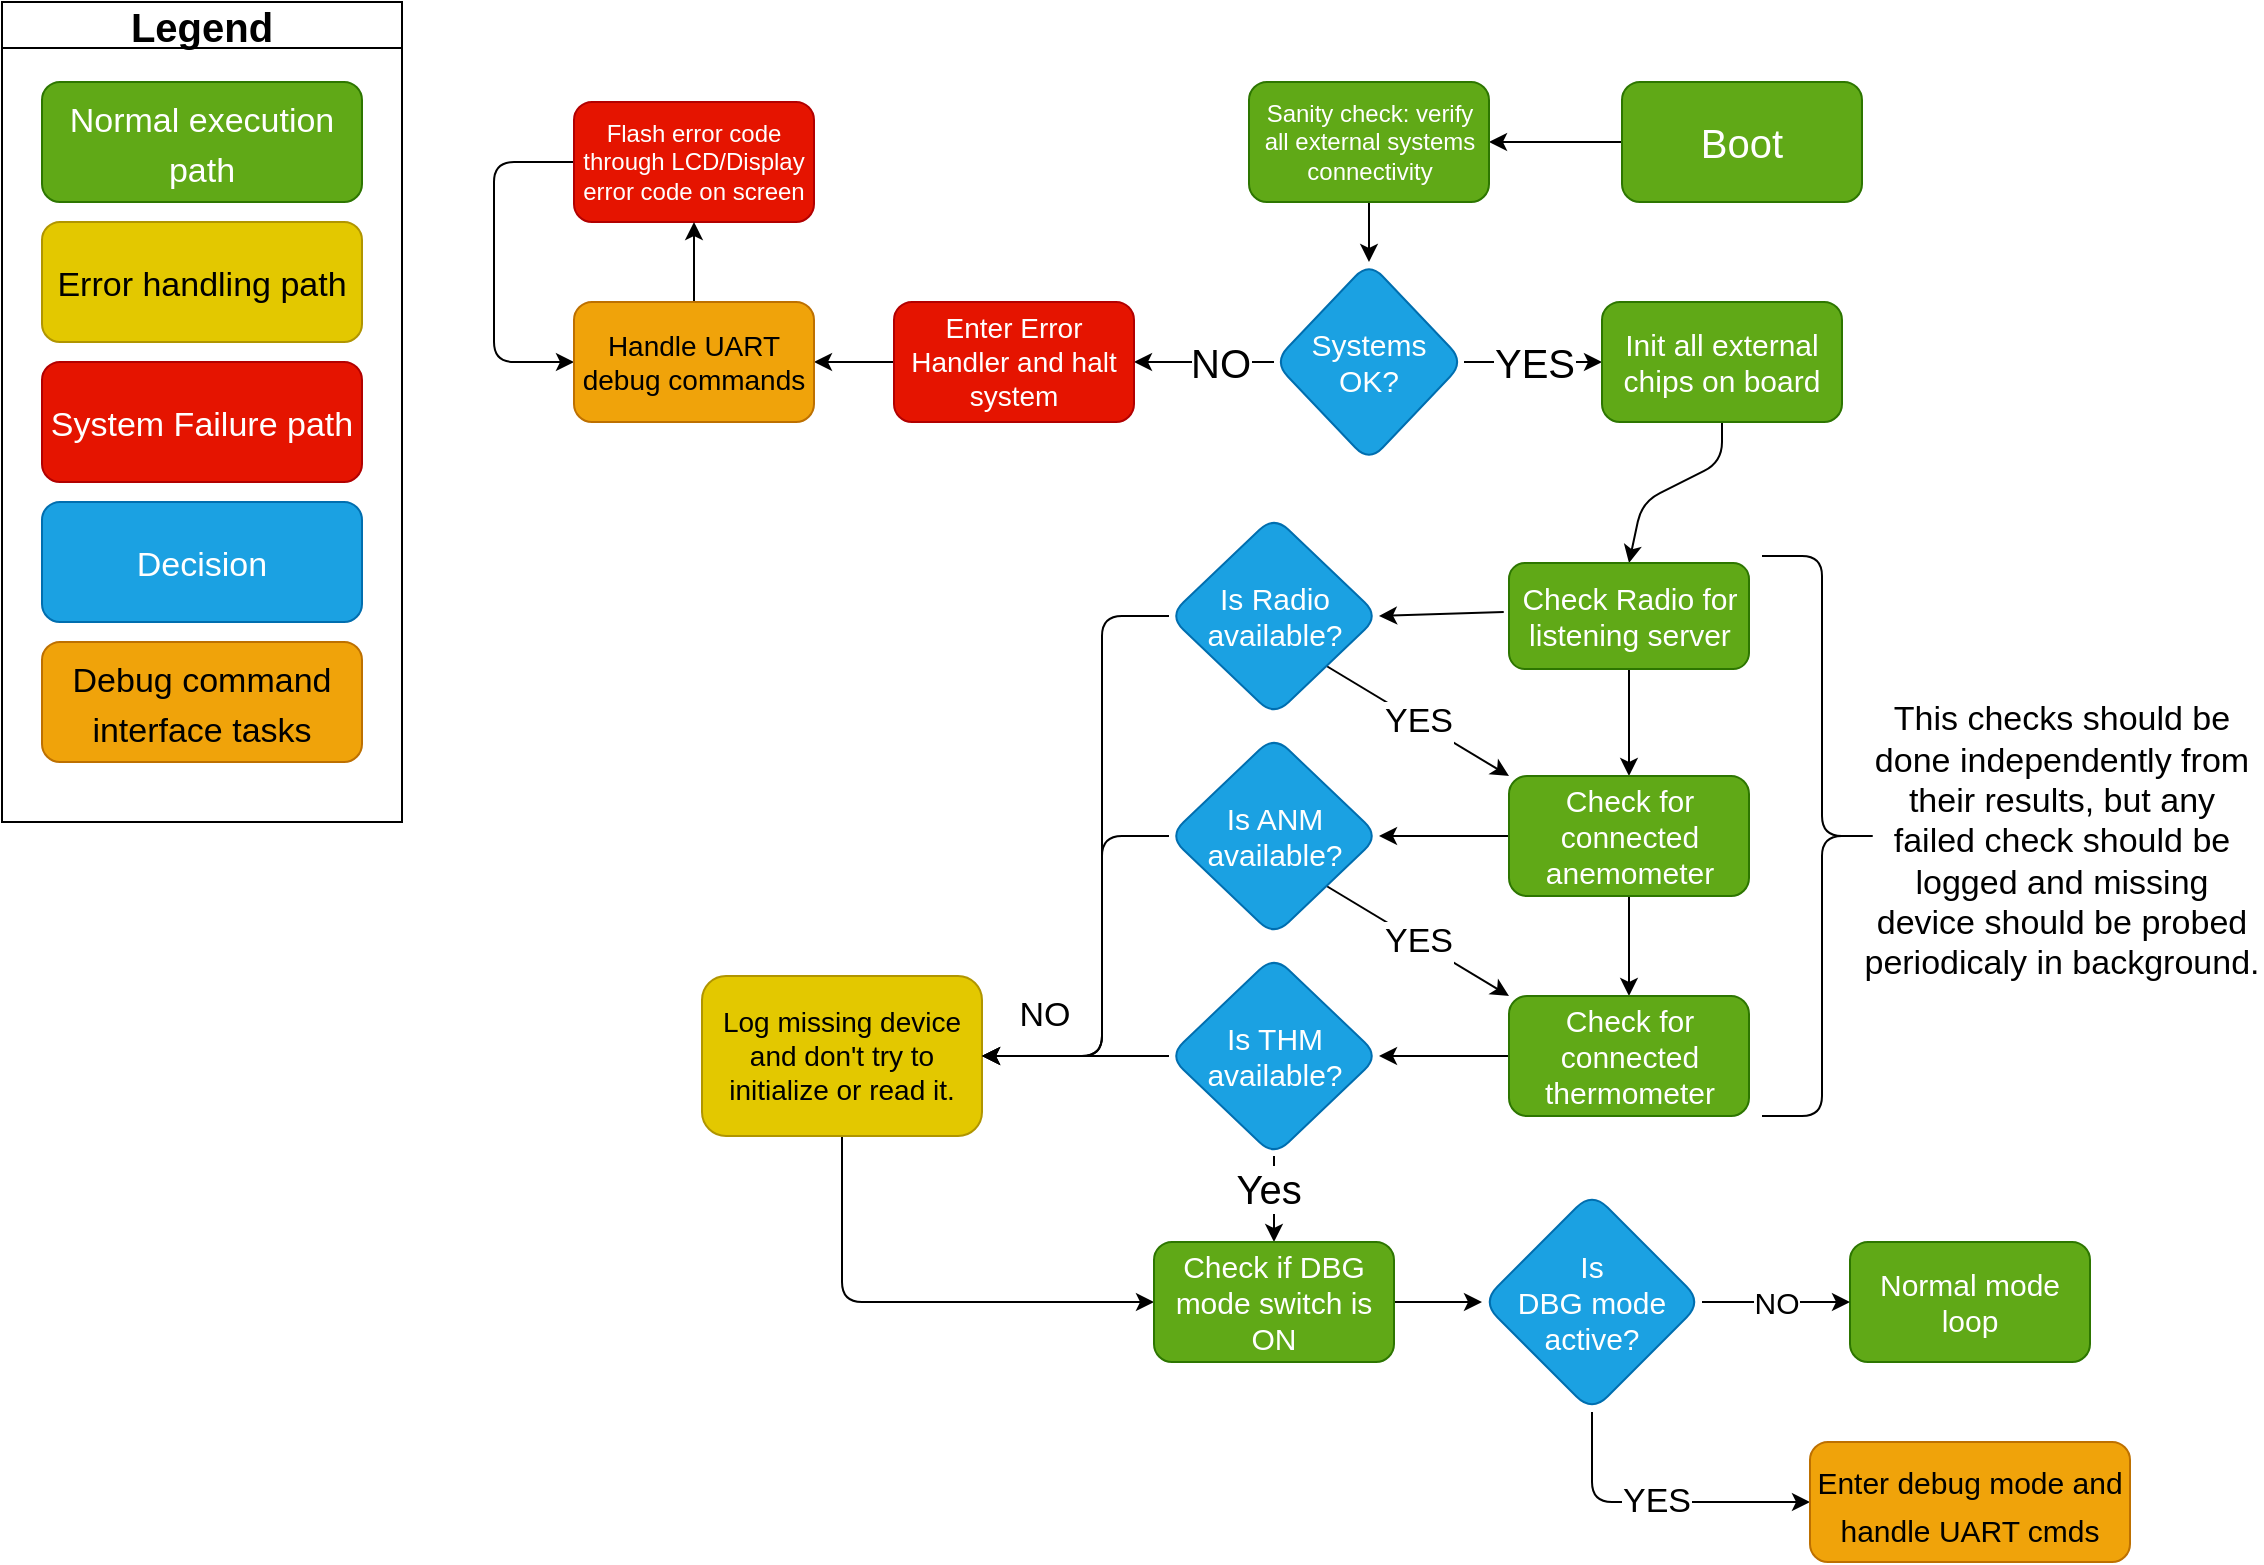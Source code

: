 <mxfile>
    <diagram id="vzCHUzRNWFV38FMub_HX" name="Page-1">
        <mxGraphModel dx="1068" dy="773" grid="1" gridSize="10" guides="1" tooltips="1" connect="1" arrows="1" fold="1" page="1" pageScale="1" pageWidth="1169" pageHeight="827" math="0" shadow="0">
            <root>
                <mxCell id="0"/>
                <mxCell id="1" parent="0"/>
                <mxCell id="4" value="YES" style="edgeStyle=none;html=1;fontSize=20;exitX=1;exitY=0.5;exitDx=0;exitDy=0;entryX=0;entryY=0.5;entryDx=0;entryDy=0;" parent="1" source="22" target="93" edge="1">
                    <mxGeometry relative="1" as="geometry">
                        <mxPoint x="713.5" y="250" as="sourcePoint"/>
                        <mxPoint x="860" y="213" as="targetPoint"/>
                    </mxGeometry>
                </mxCell>
                <mxCell id="14" style="edgeStyle=none;html=1;entryX=1;entryY=0.5;entryDx=0;entryDy=0;fontSize=15;" parent="1" source="2" target="19" edge="1">
                    <mxGeometry relative="1" as="geometry">
                        <mxPoint x="713.5" y="50" as="targetPoint"/>
                    </mxGeometry>
                </mxCell>
                <mxCell id="2" value="&lt;font style=&quot;font-size: 20px;&quot;&gt;Boot&lt;/font&gt;" style="rounded=1;whiteSpace=wrap;html=1;fillColor=#60a917;fontColor=#ffffff;strokeColor=#2D7600;" parent="1" vertex="1">
                    <mxGeometry x="840" y="60" width="120" height="60" as="geometry"/>
                </mxCell>
                <mxCell id="8" value="" style="edgeStyle=none;html=1;fontSize=20;exitX=-0.022;exitY=0.463;exitDx=0;exitDy=0;exitPerimeter=0;entryX=1;entryY=0.5;entryDx=0;entryDy=0;" parent="1" source="96" target="20" edge="1">
                    <mxGeometry relative="1" as="geometry">
                        <mxPoint x="783.5" y="323.5" as="sourcePoint"/>
                        <mxPoint x="750" y="300" as="targetPoint"/>
                    </mxGeometry>
                </mxCell>
                <mxCell id="9" style="edgeStyle=none;html=1;entryX=0.5;entryY=0;entryDx=0;entryDy=0;fontSize=20;exitX=0.5;exitY=1;exitDx=0;exitDy=0;" parent="1" source="64" target="83" edge="1">
                    <mxGeometry relative="1" as="geometry">
                        <mxPoint x="820" y="647" as="sourcePoint"/>
                        <mxPoint x="666" y="640" as="targetPoint"/>
                    </mxGeometry>
                </mxCell>
                <mxCell id="10" value="Yes" style="edgeLabel;html=1;align=center;verticalAlign=middle;resizable=0;points=[];fontSize=20;" parent="9" vertex="1" connectable="0">
                    <mxGeometry x="-0.286" y="-3" relative="1" as="geometry">
                        <mxPoint as="offset"/>
                    </mxGeometry>
                </mxCell>
                <mxCell id="45" style="edgeStyle=none;html=1;entryX=0;entryY=0.5;entryDx=0;entryDy=0;fontSize=14;" parent="1" source="11" target="83" edge="1">
                    <mxGeometry relative="1" as="geometry">
                        <mxPoint x="606" y="670" as="targetPoint"/>
                        <Array as="points">
                            <mxPoint x="450" y="670"/>
                        </Array>
                    </mxGeometry>
                </mxCell>
                <mxCell id="11" value="&lt;span style=&quot;font-size: 14px;&quot;&gt;Log missing device and don't try to initialize or read it.&lt;/span&gt;" style="whiteSpace=wrap;html=1;rounded=1;fillColor=#e3c800;fontColor=#000000;strokeColor=#B09500;" parent="1" vertex="1">
                    <mxGeometry x="380" y="507" width="140" height="80" as="geometry"/>
                </mxCell>
                <mxCell id="16" style="edgeStyle=none;html=1;entryX=0.5;entryY=0;entryDx=0;entryDy=0;fontSize=15;exitX=0.5;exitY=1;exitDx=0;exitDy=0;" parent="1" source="19" target="22" edge="1">
                    <mxGeometry relative="1" as="geometry">
                        <mxPoint x="713.5" y="110" as="sourcePoint"/>
                        <mxPoint x="713.5" y="150" as="targetPoint"/>
                    </mxGeometry>
                </mxCell>
                <mxCell id="17" value="NO" style="edgeStyle=none;html=1;fontSize=20;exitX=0;exitY=0.5;exitDx=0;exitDy=0;entryX=1;entryY=0.5;entryDx=0;entryDy=0;" parent="1" source="22" target="23" edge="1">
                    <mxGeometry x="-0.231" relative="1" as="geometry">
                        <mxPoint x="661" y="200" as="sourcePoint"/>
                        <mxPoint x="596" y="200" as="targetPoint"/>
                        <mxPoint as="offset"/>
                    </mxGeometry>
                </mxCell>
                <mxCell id="19" value="Sanity check: verify all external systems connectivity" style="whiteSpace=wrap;html=1;rounded=1;fillColor=#60a917;fontColor=#ffffff;strokeColor=#2D7600;" parent="1" vertex="1">
                    <mxGeometry x="653.5" y="60" width="120" height="60" as="geometry"/>
                </mxCell>
                <mxCell id="54" value="" style="edgeStyle=none;html=1;entryX=1;entryY=0.5;entryDx=0;entryDy=0;fontSize=14;" parent="1" source="20" target="11" edge="1">
                    <mxGeometry x="-0.723" y="-50" relative="1" as="geometry">
                        <mxPoint y="1" as="offset"/>
                        <Array as="points">
                            <mxPoint x="580" y="327"/>
                            <mxPoint x="580" y="547"/>
                        </Array>
                    </mxGeometry>
                </mxCell>
                <mxCell id="69" value="YES" style="edgeStyle=none;html=1;exitX=1;exitY=1;exitDx=0;exitDy=0;entryX=0;entryY=0;entryDx=0;entryDy=0;fontSize=17;" parent="1" source="20" target="59" edge="1">
                    <mxGeometry relative="1" as="geometry"/>
                </mxCell>
                <mxCell id="20" value="&lt;span style=&quot;font-size: 15px;&quot;&gt;Is Radio available?&lt;/span&gt;" style="rhombus;whiteSpace=wrap;html=1;rounded=1;fillColor=#1ba1e2;fontColor=#ffffff;strokeColor=#006EAF;" parent="1" vertex="1">
                    <mxGeometry x="613.5" y="277" width="105" height="100" as="geometry"/>
                </mxCell>
                <mxCell id="61" style="edgeStyle=none;html=1;entryX=0.5;entryY=0;entryDx=0;entryDy=0;exitX=0.5;exitY=1;exitDx=0;exitDy=0;" parent="1" source="96" target="59" edge="1">
                    <mxGeometry relative="1" as="geometry">
                        <mxPoint x="845.719" y="350" as="sourcePoint"/>
                    </mxGeometry>
                </mxCell>
                <mxCell id="22" value="&lt;font style=&quot;font-size: 15px;&quot;&gt;Systems&lt;br&gt;OK?&lt;/font&gt;" style="rhombus;whiteSpace=wrap;html=1;rounded=1;fillColor=#1ba1e2;fontColor=#ffffff;strokeColor=#006EAF;" parent="1" vertex="1">
                    <mxGeometry x="666" y="150" width="95" height="100" as="geometry"/>
                </mxCell>
                <mxCell id="29" style="edgeStyle=none;html=1;entryX=1;entryY=0.5;entryDx=0;entryDy=0;fontSize=20;" parent="1" source="23" target="33" edge="1">
                    <mxGeometry relative="1" as="geometry">
                        <mxPoint x="436" y="200" as="targetPoint"/>
                    </mxGeometry>
                </mxCell>
                <mxCell id="23" value="&lt;font style=&quot;font-size: 14px;&quot;&gt;Enter Error Handler and halt system&lt;/font&gt;" style="whiteSpace=wrap;html=1;rounded=1;fillColor=#e51400;fontColor=#ffffff;strokeColor=#B20000;" parent="1" vertex="1">
                    <mxGeometry x="476" y="170" width="120" height="60" as="geometry"/>
                </mxCell>
                <mxCell id="31" style="edgeStyle=none;html=1;fontSize=20;entryX=0;entryY=0.5;entryDx=0;entryDy=0;" parent="1" source="32" target="33" edge="1">
                    <mxGeometry relative="1" as="geometry">
                        <mxPoint x="356" y="20" as="targetPoint"/>
                        <Array as="points">
                            <mxPoint x="276" y="100"/>
                            <mxPoint x="276" y="200"/>
                        </Array>
                    </mxGeometry>
                </mxCell>
                <mxCell id="32" value="Flash error code through LCD/Display error code on screen" style="whiteSpace=wrap;html=1;rounded=1;fillColor=#e51400;fontColor=#ffffff;strokeColor=#B20000;" parent="1" vertex="1">
                    <mxGeometry x="316" y="70" width="120" height="60" as="geometry"/>
                </mxCell>
                <mxCell id="34" style="edgeStyle=none;html=1;entryX=0.5;entryY=1;entryDx=0;entryDy=0;fontSize=20;" parent="1" source="33" target="32" edge="1">
                    <mxGeometry relative="1" as="geometry"/>
                </mxCell>
                <mxCell id="33" value="&lt;font style=&quot;font-size: 14px;&quot;&gt;Handle UART debug commands&lt;/font&gt;" style="whiteSpace=wrap;html=1;rounded=1;fillColor=#f0a30a;fontColor=#000000;strokeColor=#BD7000;" parent="1" vertex="1">
                    <mxGeometry x="316" y="170" width="120" height="60" as="geometry"/>
                </mxCell>
                <mxCell id="36" value="Legend" style="swimlane;whiteSpace=wrap;html=1;fontSize=20;" parent="1" vertex="1">
                    <mxGeometry x="30" y="20" width="200" height="410" as="geometry"/>
                </mxCell>
                <mxCell id="35" value="&lt;font style=&quot;font-size: 17px;&quot;&gt;Normal execution path&lt;/font&gt;" style="rounded=1;whiteSpace=wrap;html=1;fontSize=20;fillColor=#60a917;fontColor=#ffffff;strokeColor=#2D7600;" parent="36" vertex="1">
                    <mxGeometry x="20" y="40" width="160" height="60" as="geometry"/>
                </mxCell>
                <mxCell id="37" value="&lt;font style=&quot;font-size: 17px;&quot;&gt;Error handling path&lt;/font&gt;" style="rounded=1;whiteSpace=wrap;html=1;fontSize=20;fillColor=#e3c800;fontColor=#000000;strokeColor=#B09500;" parent="36" vertex="1">
                    <mxGeometry x="20" y="110" width="160" height="60" as="geometry"/>
                </mxCell>
                <mxCell id="38" value="&lt;font style=&quot;font-size: 17px;&quot;&gt;System Failure path&lt;/font&gt;" style="rounded=1;whiteSpace=wrap;html=1;fontSize=20;fillColor=#e51400;fontColor=#ffffff;strokeColor=#B20000;" parent="36" vertex="1">
                    <mxGeometry x="20" y="180" width="160" height="60" as="geometry"/>
                </mxCell>
                <mxCell id="39" value="&lt;font style=&quot;font-size: 17px;&quot;&gt;Decision&lt;/font&gt;" style="rounded=1;whiteSpace=wrap;html=1;fontSize=20;fillColor=#1ba1e2;fontColor=#ffffff;strokeColor=#006EAF;" parent="36" vertex="1">
                    <mxGeometry x="20" y="250" width="160" height="60" as="geometry"/>
                </mxCell>
                <mxCell id="40" value="&lt;font style=&quot;font-size: 17px;&quot;&gt;Debug command interface tasks&lt;/font&gt;" style="rounded=1;whiteSpace=wrap;html=1;fontSize=20;fillColor=#f0a30a;fontColor=#000000;strokeColor=#BD7000;" parent="36" vertex="1">
                    <mxGeometry x="20" y="320" width="160" height="60" as="geometry"/>
                </mxCell>
                <mxCell id="47" value="&lt;font style=&quot;font-size: 15px;&quot;&gt;Normal mode loop&lt;/font&gt;" style="whiteSpace=wrap;html=1;rounded=1;fillColor=#60a917;fontColor=#ffffff;strokeColor=#2D7600;" parent="1" vertex="1">
                    <mxGeometry x="954" y="640" width="120" height="60" as="geometry"/>
                </mxCell>
                <mxCell id="62" style="edgeStyle=none;html=1;entryX=0.5;entryY=0;entryDx=0;entryDy=0;" parent="1" source="59" target="60" edge="1">
                    <mxGeometry relative="1" as="geometry"/>
                </mxCell>
                <mxCell id="65" style="edgeStyle=none;html=1;entryX=1;entryY=0.5;entryDx=0;entryDy=0;" parent="1" source="59" target="63" edge="1">
                    <mxGeometry relative="1" as="geometry"/>
                </mxCell>
                <mxCell id="59" value="&lt;font style=&quot;font-size: 15px;&quot;&gt;Check for connected anemometer&lt;/font&gt;" style="whiteSpace=wrap;html=1;rounded=1;fillColor=#60a917;fontColor=#ffffff;strokeColor=#2D7600;" parent="1" vertex="1">
                    <mxGeometry x="783.5" y="407" width="120" height="60" as="geometry"/>
                </mxCell>
                <mxCell id="66" style="edgeStyle=none;html=1;entryX=1;entryY=0.5;entryDx=0;entryDy=0;" parent="1" source="60" target="64" edge="1">
                    <mxGeometry relative="1" as="geometry"/>
                </mxCell>
                <mxCell id="60" value="&lt;font style=&quot;font-size: 15px;&quot;&gt;Check for connected thermometer&lt;/font&gt;" style="whiteSpace=wrap;html=1;rounded=1;fillColor=#60a917;fontColor=#ffffff;strokeColor=#2D7600;" parent="1" vertex="1">
                    <mxGeometry x="783.5" y="517" width="120" height="60" as="geometry"/>
                </mxCell>
                <mxCell id="68" value="&lt;font style=&quot;font-size: 17px;&quot;&gt;NO&lt;/font&gt;" style="edgeStyle=none;html=1;exitX=0;exitY=0.5;exitDx=0;exitDy=0;entryX=1;entryY=0.5;entryDx=0;entryDy=0;" parent="1" source="63" target="11" edge="1">
                    <mxGeometry x="0.705" y="-20" relative="1" as="geometry">
                        <mxPoint x="550" y="547" as="targetPoint"/>
                        <Array as="points">
                            <mxPoint x="580" y="437"/>
                            <mxPoint x="580" y="547"/>
                        </Array>
                        <mxPoint x="1" as="offset"/>
                    </mxGeometry>
                </mxCell>
                <mxCell id="70" value="YES" style="edgeStyle=none;html=1;exitX=1;exitY=1;exitDx=0;exitDy=0;entryX=0;entryY=0;entryDx=0;entryDy=0;fontSize=17;" parent="1" source="63" target="60" edge="1">
                    <mxGeometry relative="1" as="geometry"/>
                </mxCell>
                <mxCell id="63" value="&lt;span style=&quot;font-size: 15px;&quot;&gt;Is ANM available?&lt;/span&gt;" style="rhombus;whiteSpace=wrap;html=1;rounded=1;fillColor=#1ba1e2;fontColor=#ffffff;strokeColor=#006EAF;" parent="1" vertex="1">
                    <mxGeometry x="613.5" y="387" width="105" height="100" as="geometry"/>
                </mxCell>
                <mxCell id="67" style="edgeStyle=none;html=1;entryX=1;entryY=0.5;entryDx=0;entryDy=0;" parent="1" source="64" target="11" edge="1">
                    <mxGeometry relative="1" as="geometry">
                        <mxPoint x="550" y="547" as="targetPoint"/>
                    </mxGeometry>
                </mxCell>
                <mxCell id="64" value="&lt;span style=&quot;font-size: 15px;&quot;&gt;Is THM available?&lt;/span&gt;" style="rhombus;whiteSpace=wrap;html=1;rounded=1;fillColor=#1ba1e2;fontColor=#ffffff;strokeColor=#006EAF;" parent="1" vertex="1">
                    <mxGeometry x="613.5" y="497" width="105" height="100" as="geometry"/>
                </mxCell>
                <mxCell id="74" value="" style="shape=curlyBracket;whiteSpace=wrap;html=1;rounded=1;flipH=1;labelPosition=right;verticalLabelPosition=middle;align=left;verticalAlign=middle;fontSize=17;size=0.5;" parent="1" vertex="1">
                    <mxGeometry x="910" y="297" width="60" height="280" as="geometry"/>
                </mxCell>
                <mxCell id="76" value="This checks should be done independently from their results, but any failed check should be logged and missing device should be probed periodicaly in background." style="text;html=1;strokeColor=none;fillColor=none;align=center;verticalAlign=middle;whiteSpace=wrap;rounded=0;fontSize=17;" parent="1" vertex="1">
                    <mxGeometry x="960" y="369.5" width="200" height="140.5" as="geometry"/>
                </mxCell>
                <mxCell id="86" value="YES" style="edgeStyle=none;html=1;fontSize=17;entryX=0;entryY=0.5;entryDx=0;entryDy=0;" parent="1" source="81" target="89" edge="1">
                    <mxGeometry relative="1" as="geometry">
                        <mxPoint x="954" y="770" as="targetPoint"/>
                        <Array as="points">
                            <mxPoint x="825" y="770"/>
                        </Array>
                    </mxGeometry>
                </mxCell>
                <mxCell id="92" value="NO" style="edgeStyle=none;html=1;entryX=0;entryY=0.5;entryDx=0;entryDy=0;fontSize=15;" parent="1" source="81" target="47" edge="1">
                    <mxGeometry relative="1" as="geometry"/>
                </mxCell>
                <mxCell id="81" value="&lt;span style=&quot;font-size: 15px;&quot;&gt;Is &lt;br&gt;DBG mode active?&lt;/span&gt;" style="rhombus;whiteSpace=wrap;html=1;rounded=1;fillColor=#1ba1e2;fontColor=#ffffff;strokeColor=#006EAF;arcSize=22;" parent="1" vertex="1">
                    <mxGeometry x="770" y="615" width="110" height="110" as="geometry"/>
                </mxCell>
                <mxCell id="85" style="edgeStyle=none;html=1;entryX=0;entryY=0.5;entryDx=0;entryDy=0;fontSize=17;" parent="1" source="83" target="81" edge="1">
                    <mxGeometry relative="1" as="geometry"/>
                </mxCell>
                <mxCell id="83" value="&lt;font style=&quot;font-size: 15px;&quot;&gt;Check if DBG mode switch is ON&lt;/font&gt;" style="whiteSpace=wrap;html=1;rounded=1;fillColor=#60a917;fontColor=#ffffff;strokeColor=#2D7600;" parent="1" vertex="1">
                    <mxGeometry x="606" y="640" width="120" height="60" as="geometry"/>
                </mxCell>
                <mxCell id="89" value="&lt;font style=&quot;font-size: 15px;&quot;&gt;Enter debug mode and handle UART cmds&lt;/font&gt;" style="rounded=1;whiteSpace=wrap;html=1;fontSize=20;fillColor=#f0a30a;fontColor=#000000;strokeColor=#BD7000;" parent="1" vertex="1">
                    <mxGeometry x="934" y="740" width="160" height="60" as="geometry"/>
                </mxCell>
                <mxCell id="97" style="edgeStyle=none;html=1;entryX=0.5;entryY=0;entryDx=0;entryDy=0;fontSize=15;" parent="1" source="93" target="96" edge="1">
                    <mxGeometry relative="1" as="geometry">
                        <Array as="points">
                            <mxPoint x="890" y="250"/>
                            <mxPoint x="850" y="270"/>
                        </Array>
                    </mxGeometry>
                </mxCell>
                <mxCell id="93" value="&lt;font style=&quot;font-size: 15px;&quot;&gt;Init all external chips on board&lt;/font&gt;" style="whiteSpace=wrap;html=1;rounded=1;fillColor=#60a917;fontColor=#ffffff;strokeColor=#2D7600;" parent="1" vertex="1">
                    <mxGeometry x="830" y="170" width="120" height="60" as="geometry"/>
                </mxCell>
                <mxCell id="96" value="&lt;font style=&quot;font-size: 15px;&quot;&gt;Check Radio for listening server&lt;/font&gt;" style="whiteSpace=wrap;html=1;rounded=1;fillColor=#60a917;fontColor=#ffffff;strokeColor=#2D7600;" parent="1" vertex="1">
                    <mxGeometry x="783.5" y="300.5" width="120" height="53" as="geometry"/>
                </mxCell>
            </root>
        </mxGraphModel>
    </diagram>
</mxfile>